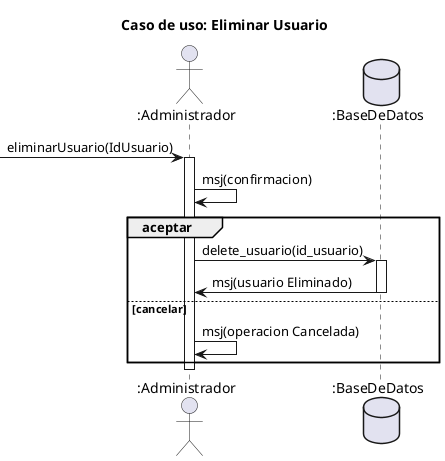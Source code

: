 @startuml
title caso de uso: eliminar usuario

' actor "usuario" as U
' participant "sistema" as S
' database "base de datos" as BD
' -->>S: SesionIniciada()
' activate S
' U->S:Selecionar usuario a eliminar
' U->S:El usuario selecciona el boton de eliminar usuario

' activate S
' -->>S: EliminarUsuario()
' group eliminar usuario
' S->U:muestra mensaje de confirmacion  y dos botones (Aceptar, Cancelar)
' group Aceptar
'     U->S:El usuario selecciona el boton de aceptar
    
'     S->BD: Eliminar usuario
'     activate BD
'     BD->S:Usuario eliminado
'     deactivate BD
'     S<->U:mensaje de confirmacion
'  end
' group cancelar
'     U->S:El usuario selecciona el boton de cancelar
'     S->S:cierra la ventana de confirmacion y cancela la operacion
' end
' end

' deactivate S
' S->U:muestra la pagina principal

title Caso de uso: Eliminar Usuario

actor ":Administrador" as a
database ":BaseDeDatos" as bd

-> a:eliminarUsuario(IdUsuario)
activate a
a->a:msj(confirmacion)
group aceptar
    a->bd:delete_usuario(id_usuario)
    activate bd
    bd->a:msj(usuario Eliminado)
    deactivate bd
else cancelar
    a->a:msj(operacion Cancelada)
end

activate bd

deactivate bd

deactivate a

@enduml

@enduml